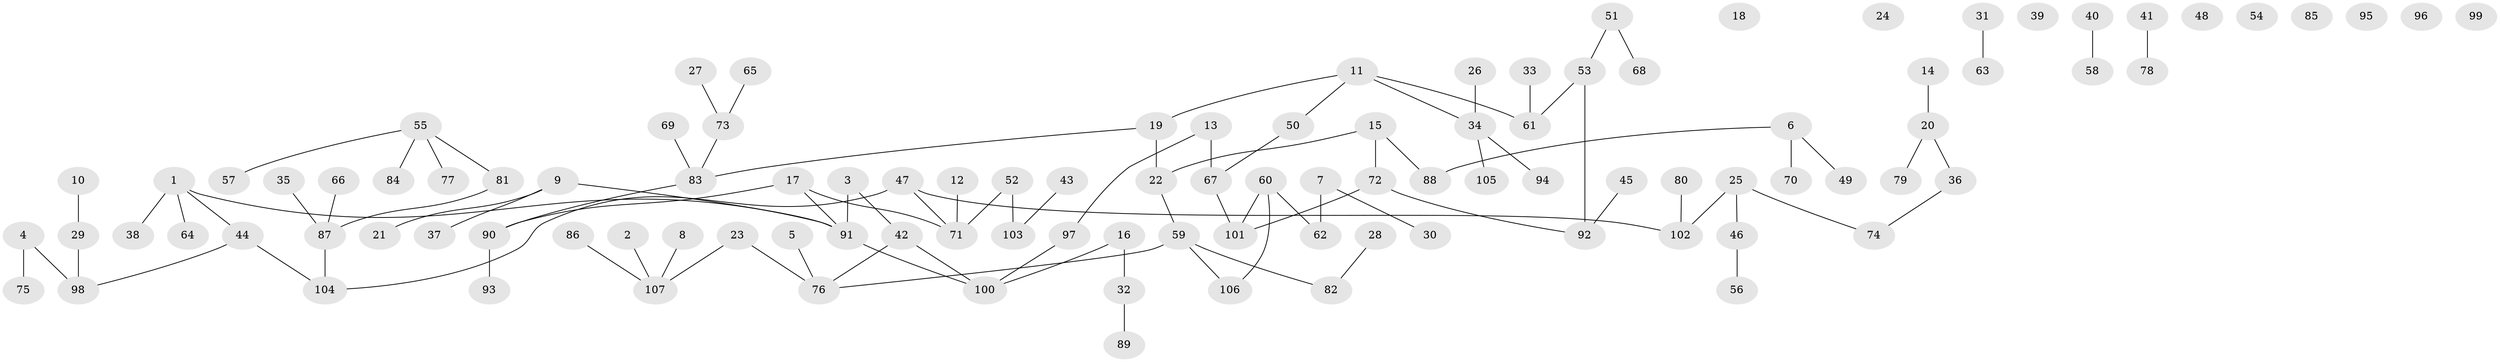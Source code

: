 // coarse degree distribution, {4: 0.1320754716981132, 3: 0.20754716981132076, 1: 0.3584905660377358, 2: 0.2830188679245283, 6: 0.018867924528301886}
// Generated by graph-tools (version 1.1) at 2025/35/03/04/25 23:35:52]
// undirected, 107 vertices, 101 edges
graph export_dot {
  node [color=gray90,style=filled];
  1;
  2;
  3;
  4;
  5;
  6;
  7;
  8;
  9;
  10;
  11;
  12;
  13;
  14;
  15;
  16;
  17;
  18;
  19;
  20;
  21;
  22;
  23;
  24;
  25;
  26;
  27;
  28;
  29;
  30;
  31;
  32;
  33;
  34;
  35;
  36;
  37;
  38;
  39;
  40;
  41;
  42;
  43;
  44;
  45;
  46;
  47;
  48;
  49;
  50;
  51;
  52;
  53;
  54;
  55;
  56;
  57;
  58;
  59;
  60;
  61;
  62;
  63;
  64;
  65;
  66;
  67;
  68;
  69;
  70;
  71;
  72;
  73;
  74;
  75;
  76;
  77;
  78;
  79;
  80;
  81;
  82;
  83;
  84;
  85;
  86;
  87;
  88;
  89;
  90;
  91;
  92;
  93;
  94;
  95;
  96;
  97;
  98;
  99;
  100;
  101;
  102;
  103;
  104;
  105;
  106;
  107;
  1 -- 38;
  1 -- 44;
  1 -- 64;
  1 -- 91;
  2 -- 107;
  3 -- 42;
  3 -- 91;
  4 -- 75;
  4 -- 98;
  5 -- 76;
  6 -- 49;
  6 -- 70;
  6 -- 88;
  7 -- 30;
  7 -- 62;
  8 -- 107;
  9 -- 21;
  9 -- 37;
  9 -- 91;
  10 -- 29;
  11 -- 19;
  11 -- 34;
  11 -- 50;
  11 -- 61;
  12 -- 71;
  13 -- 67;
  13 -- 97;
  14 -- 20;
  15 -- 22;
  15 -- 72;
  15 -- 88;
  16 -- 32;
  16 -- 100;
  17 -- 71;
  17 -- 90;
  17 -- 91;
  19 -- 22;
  19 -- 83;
  20 -- 36;
  20 -- 79;
  22 -- 59;
  23 -- 76;
  23 -- 107;
  25 -- 46;
  25 -- 74;
  25 -- 102;
  26 -- 34;
  27 -- 73;
  28 -- 82;
  29 -- 98;
  31 -- 63;
  32 -- 89;
  33 -- 61;
  34 -- 94;
  34 -- 105;
  35 -- 87;
  36 -- 74;
  40 -- 58;
  41 -- 78;
  42 -- 76;
  42 -- 100;
  43 -- 103;
  44 -- 98;
  44 -- 104;
  45 -- 92;
  46 -- 56;
  47 -- 71;
  47 -- 102;
  47 -- 104;
  50 -- 67;
  51 -- 53;
  51 -- 68;
  52 -- 71;
  52 -- 103;
  53 -- 61;
  53 -- 92;
  55 -- 57;
  55 -- 77;
  55 -- 81;
  55 -- 84;
  59 -- 76;
  59 -- 82;
  59 -- 106;
  60 -- 62;
  60 -- 101;
  60 -- 106;
  65 -- 73;
  66 -- 87;
  67 -- 101;
  69 -- 83;
  72 -- 92;
  72 -- 101;
  73 -- 83;
  80 -- 102;
  81 -- 87;
  83 -- 90;
  86 -- 107;
  87 -- 104;
  90 -- 93;
  91 -- 100;
  97 -- 100;
}
